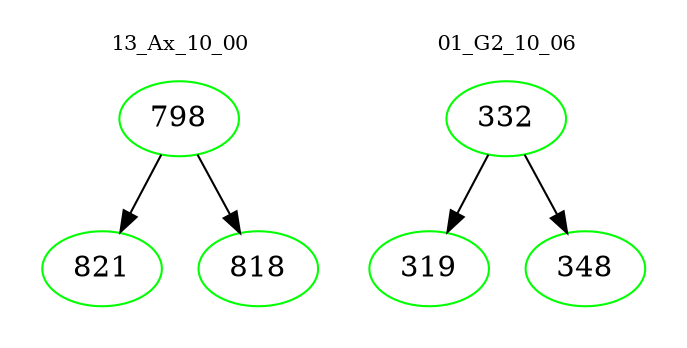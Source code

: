 digraph{
subgraph cluster_0 {
color = white
label = "13_Ax_10_00";
fontsize=10;
T0_798 [label="798", color="green"]
T0_798 -> T0_821 [color="black"]
T0_821 [label="821", color="green"]
T0_798 -> T0_818 [color="black"]
T0_818 [label="818", color="green"]
}
subgraph cluster_1 {
color = white
label = "01_G2_10_06";
fontsize=10;
T1_332 [label="332", color="green"]
T1_332 -> T1_319 [color="black"]
T1_319 [label="319", color="green"]
T1_332 -> T1_348 [color="black"]
T1_348 [label="348", color="green"]
}
}
